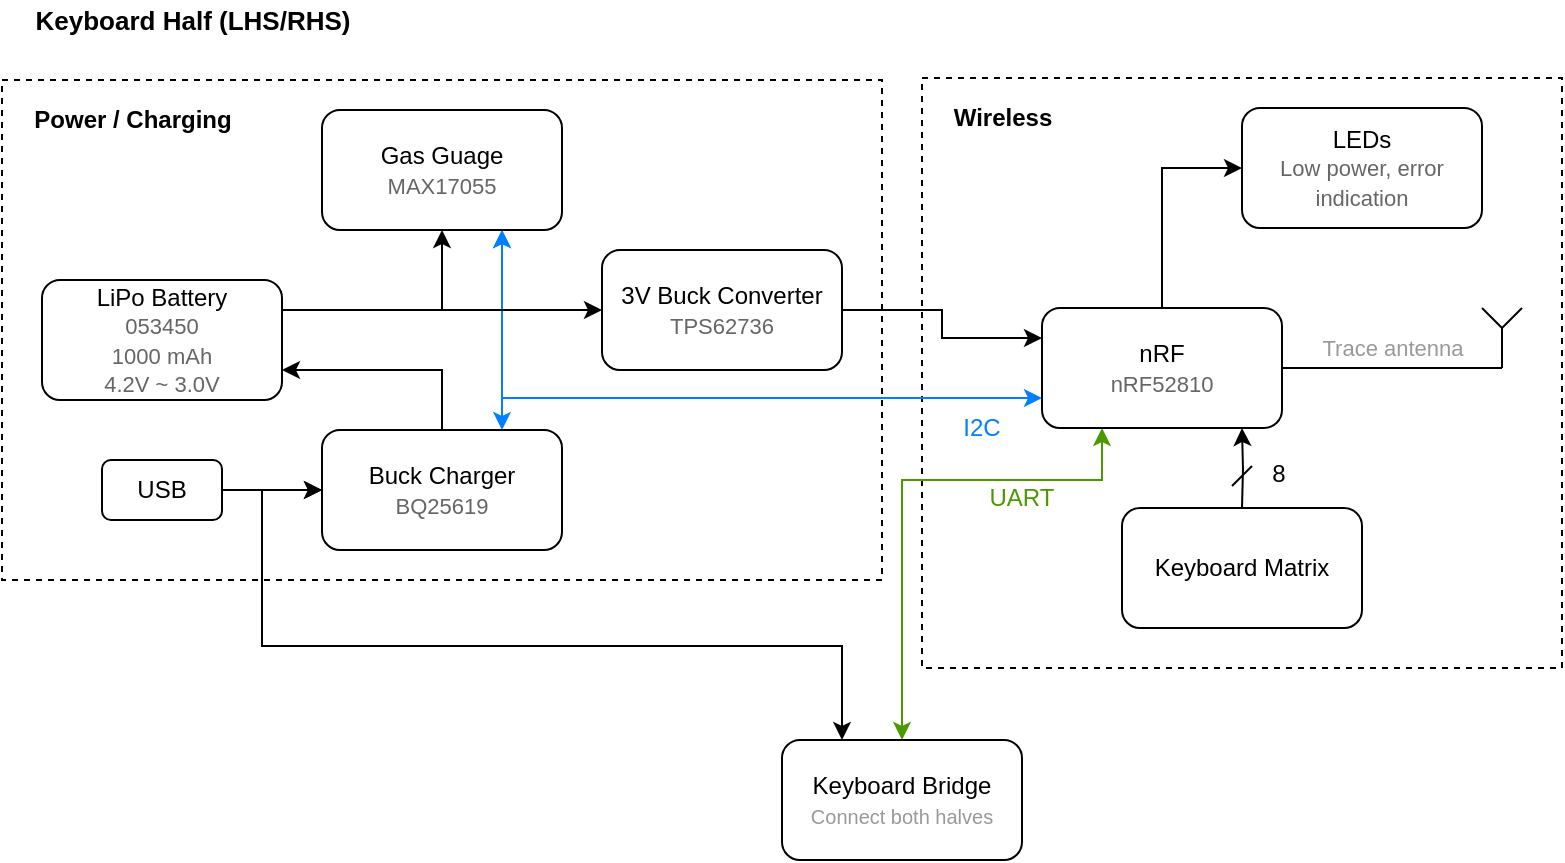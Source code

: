 <mxfile version="13.1.3" type="device"><diagram id="nRAzFiyhY7rRYA1HZs4E" name="Page-1"><mxGraphModel dx="919" dy="624" grid="1" gridSize="10" guides="1" tooltips="1" connect="1" arrows="1" fold="1" page="1" pageScale="1" pageWidth="850" pageHeight="1100" math="0" shadow="0"><root><mxCell id="0"/><mxCell id="1" parent="0"/><mxCell id="SeMhwb24BVt95dT63phg-7" value="" style="rounded=0;whiteSpace=wrap;html=1;fillColor=none;dashed=1;" vertex="1" parent="1"><mxGeometry x="500" y="239" width="320" height="295" as="geometry"/></mxCell><mxCell id="SeMhwb24BVt95dT63phg-6" value="" style="rounded=0;whiteSpace=wrap;html=1;fillColor=none;dashed=1;" vertex="1" parent="1"><mxGeometry x="40" y="240" width="440" height="250" as="geometry"/></mxCell><mxCell id="IOoZtOZ5te7OSGhODJY4-9" style="edgeStyle=orthogonalEdgeStyle;rounded=0;orthogonalLoop=1;jettySize=auto;html=1;" parent="1" edge="1"><mxGeometry relative="1" as="geometry"><mxPoint x="660" y="454" as="sourcePoint"/><mxPoint x="660" y="414" as="targetPoint"/></mxGeometry></mxCell><mxCell id="IOoZtOZ5te7OSGhODJY4-3" value="Keyboard Matrix" style="whiteSpace=wrap;html=1;rounded=1;" parent="1" vertex="1"><mxGeometry x="600" y="454" width="120" height="60" as="geometry"/></mxCell><mxCell id="IOoZtOZ5te7OSGhODJY4-76" style="edgeStyle=orthogonalEdgeStyle;rounded=0;orthogonalLoop=1;jettySize=auto;html=1;exitX=0.5;exitY=0;exitDx=0;exitDy=0;entryX=0;entryY=0.5;entryDx=0;entryDy=0;startArrow=none;startFill=0;strokeColor=#000000;fillColor=#ffffff;fontColor=#000000;endArrow=classic;endFill=1;" parent="1" source="IOoZtOZ5te7OSGhODJY4-4" target="IOoZtOZ5te7OSGhODJY4-75" edge="1"><mxGeometry relative="1" as="geometry"/></mxCell><mxCell id="SeMhwb24BVt95dT63phg-8" style="edgeStyle=orthogonalEdgeStyle;rounded=0;orthogonalLoop=1;jettySize=auto;html=1;exitX=0;exitY=0.75;exitDx=0;exitDy=0;entryX=0.75;entryY=1;entryDx=0;entryDy=0;startArrow=classic;startFill=1;strokeColor=#007FFF;" edge="1" parent="1" source="IOoZtOZ5te7OSGhODJY4-4" target="IOoZtOZ5te7OSGhODJY4-77"><mxGeometry relative="1" as="geometry"/></mxCell><mxCell id="SeMhwb24BVt95dT63phg-16" style="edgeStyle=orthogonalEdgeStyle;rounded=0;orthogonalLoop=1;jettySize=auto;html=1;exitX=0.25;exitY=1;exitDx=0;exitDy=0;entryX=0.5;entryY=0;entryDx=0;entryDy=0;startArrow=classic;startFill=1;strokeColor=#4D9900;fontColor=#000000;" edge="1" parent="1" source="IOoZtOZ5te7OSGhODJY4-4" target="SeMhwb24BVt95dT63phg-14"><mxGeometry relative="1" as="geometry"><Array as="points"><mxPoint x="590" y="440"/><mxPoint x="490" y="440"/></Array></mxGeometry></mxCell><mxCell id="IOoZtOZ5te7OSGhODJY4-4" value="nRF&lt;br&gt;&lt;font style=&quot;font-size: 11px&quot; color=&quot;#666666&quot;&gt;nRF52810&lt;/font&gt;" style="whiteSpace=wrap;html=1;rounded=1;" parent="1" vertex="1"><mxGeometry x="560" y="354" width="120" height="60" as="geometry"/></mxCell><mxCell id="IOoZtOZ5te7OSGhODJY4-13" value="" style="endArrow=none;html=1;exitX=1;exitY=0.5;exitDx=0;exitDy=0;" parent="1" source="IOoZtOZ5te7OSGhODJY4-4" edge="1"><mxGeometry width="50" height="50" relative="1" as="geometry"><mxPoint x="730" y="414" as="sourcePoint"/><mxPoint x="790" y="384" as="targetPoint"/></mxGeometry></mxCell><mxCell id="IOoZtOZ5te7OSGhODJY4-18" value="&lt;font style=&quot;font-size: 11px&quot; color=&quot;#999999&quot;&gt;Trace antenna&lt;/font&gt;" style="text;html=1;align=center;verticalAlign=middle;resizable=0;points=[];autosize=1;" parent="1" vertex="1"><mxGeometry x="690" y="364" width="90" height="20" as="geometry"/></mxCell><mxCell id="IOoZtOZ5te7OSGhODJY4-19" value="" style="group" parent="1" vertex="1" connectable="0"><mxGeometry x="780" y="354" width="20" height="20" as="geometry"/></mxCell><mxCell id="IOoZtOZ5te7OSGhODJY4-14" value="" style="endArrow=none;html=1;" parent="IOoZtOZ5te7OSGhODJY4-19" edge="1"><mxGeometry width="50" height="50" relative="1" as="geometry"><mxPoint x="10" y="30" as="sourcePoint"/><mxPoint x="10" y="10" as="targetPoint"/></mxGeometry></mxCell><mxCell id="IOoZtOZ5te7OSGhODJY4-15" value="" style="endArrow=none;html=1;" parent="IOoZtOZ5te7OSGhODJY4-19" edge="1"><mxGeometry width="50" height="50" relative="1" as="geometry"><mxPoint x="10" y="10" as="sourcePoint"/><mxPoint x="20" as="targetPoint"/></mxGeometry></mxCell><mxCell id="IOoZtOZ5te7OSGhODJY4-16" value="" style="endArrow=none;html=1;" parent="IOoZtOZ5te7OSGhODJY4-19" edge="1"><mxGeometry width="50" height="50" relative="1" as="geometry"><mxPoint x="10" y="10" as="sourcePoint"/><mxPoint as="targetPoint"/></mxGeometry></mxCell><mxCell id="IOoZtOZ5te7OSGhODJY4-40" value="" style="endArrow=none;html=1;strokeColor=#000000;fontColor=#67AB9F;" parent="1" edge="1"><mxGeometry width="50" height="50" relative="1" as="geometry"><mxPoint x="655" y="443" as="sourcePoint"/><mxPoint x="665" y="433" as="targetPoint"/></mxGeometry></mxCell><mxCell id="IOoZtOZ5te7OSGhODJY4-41" value="8" style="text;html=1;align=center;verticalAlign=middle;resizable=0;points=[];autosize=1;fontColor=#000000;" parent="1" vertex="1"><mxGeometry x="668" y="427" width="20" height="20" as="geometry"/></mxCell><mxCell id="IOoZtOZ5te7OSGhODJY4-84" style="edgeStyle=orthogonalEdgeStyle;rounded=0;orthogonalLoop=1;jettySize=auto;html=1;exitX=1;exitY=0.5;exitDx=0;exitDy=0;startArrow=none;startFill=0;endArrow=classic;endFill=1;strokeColor=#000000;fillColor=#ffffff;fontColor=#000000;entryX=0;entryY=0.25;entryDx=0;entryDy=0;" parent="1" source="IOoZtOZ5te7OSGhODJY4-66" target="IOoZtOZ5te7OSGhODJY4-4" edge="1"><mxGeometry relative="1" as="geometry"><mxPoint x="550" y="345" as="targetPoint"/></mxGeometry></mxCell><mxCell id="IOoZtOZ5te7OSGhODJY4-66" value="3V Buck Converter&lt;br&gt;&lt;font style=&quot;font-size: 11px&quot; color=&quot;#666666&quot;&gt;TPS62736&lt;/font&gt;" style="whiteSpace=wrap;html=1;rounded=1;" parent="1" vertex="1"><mxGeometry x="340" y="325" width="120" height="60" as="geometry"/></mxCell><mxCell id="IOoZtOZ5te7OSGhODJY4-75" value="LEDs&lt;br&gt;&lt;font style=&quot;font-size: 11px&quot; color=&quot;#666666&quot;&gt;Low power, error indication&lt;br&gt;&lt;/font&gt;" style="whiteSpace=wrap;html=1;rounded=1;" parent="1" vertex="1"><mxGeometry x="660" y="254" width="120" height="60" as="geometry"/></mxCell><mxCell id="IOoZtOZ5te7OSGhODJY4-83" style="edgeStyle=orthogonalEdgeStyle;rounded=0;orthogonalLoop=1;jettySize=auto;html=1;exitX=0.5;exitY=1;exitDx=0;exitDy=0;startArrow=classic;startFill=1;strokeColor=#000000;fillColor=#ffffff;fontColor=#000000;endArrow=none;endFill=0;" parent="1" source="IOoZtOZ5te7OSGhODJY4-77" edge="1"><mxGeometry relative="1" as="geometry"><mxPoint x="260" y="355" as="targetPoint"/></mxGeometry></mxCell><mxCell id="SeMhwb24BVt95dT63phg-9" style="edgeStyle=orthogonalEdgeStyle;rounded=0;orthogonalLoop=1;jettySize=auto;html=1;exitX=0.75;exitY=1;exitDx=0;exitDy=0;entryX=0.75;entryY=0;entryDx=0;entryDy=0;startArrow=classic;startFill=1;strokeColor=#007FFF;" edge="1" parent="1" source="IOoZtOZ5te7OSGhODJY4-77" target="BnRUWrt0VPpcdXrXtadj-8"><mxGeometry relative="1" as="geometry"/></mxCell><mxCell id="IOoZtOZ5te7OSGhODJY4-77" value="Gas Guage&lt;br&gt;&lt;font color=&quot;#666666&quot;&gt;&lt;span style=&quot;font-size: 11px&quot;&gt;MAX17055&lt;/span&gt;&lt;/font&gt;" style="whiteSpace=wrap;html=1;rounded=1;" parent="1" vertex="1"><mxGeometry x="200" y="255" width="120" height="60" as="geometry"/></mxCell><mxCell id="IOoZtOZ5te7OSGhODJY4-81" style="edgeStyle=orthogonalEdgeStyle;rounded=0;orthogonalLoop=1;jettySize=auto;html=1;startArrow=none;startFill=0;strokeColor=#000000;fillColor=#ffffff;fontColor=#000000;entryX=0;entryY=0.5;entryDx=0;entryDy=0;exitX=1;exitY=0.25;exitDx=0;exitDy=0;" parent="1" source="BnRUWrt0VPpcdXrXtadj-5" target="IOoZtOZ5te7OSGhODJY4-66" edge="1"><mxGeometry relative="1" as="geometry"><mxPoint x="360" y="355" as="targetPoint"/><mxPoint x="230" y="355" as="sourcePoint"/></mxGeometry></mxCell><mxCell id="BnRUWrt0VPpcdXrXtadj-5" value="LiPo Battery&lt;br&gt;&lt;font color=&quot;#666666&quot;&gt;&lt;span style=&quot;font-size: 11px&quot;&gt;053450&lt;/span&gt;&lt;br&gt;&lt;span style=&quot;font-size: 11px&quot;&gt;1000 mAh&lt;/span&gt;&lt;br&gt;&lt;span style=&quot;font-size: 11px&quot;&gt;4.2V ~ 3.0V&lt;/span&gt;&lt;br&gt;&lt;/font&gt;" style="whiteSpace=wrap;html=1;rounded=1;" parent="1" vertex="1"><mxGeometry x="60" y="340" width="120" height="60" as="geometry"/></mxCell><mxCell id="BnRUWrt0VPpcdXrXtadj-14" style="edgeStyle=orthogonalEdgeStyle;rounded=0;orthogonalLoop=1;jettySize=auto;html=1;exitX=1;exitY=0.5;exitDx=0;exitDy=0;entryX=0;entryY=0.5;entryDx=0;entryDy=0;startArrow=none;startFill=0;endArrow=classic;endFill=1;strokeWidth=1;" parent="1" source="BnRUWrt0VPpcdXrXtadj-7" target="BnRUWrt0VPpcdXrXtadj-8" edge="1"><mxGeometry relative="1" as="geometry"/></mxCell><mxCell id="BnRUWrt0VPpcdXrXtadj-7" value="USB" style="rounded=1;whiteSpace=wrap;html=1;labelBackgroundColor=none;fillColor=#ffffff;fontColor=#000000;" parent="1" vertex="1"><mxGeometry x="90" y="430" width="60" height="30" as="geometry"/></mxCell><mxCell id="BnRUWrt0VPpcdXrXtadj-16" style="edgeStyle=orthogonalEdgeStyle;rounded=0;orthogonalLoop=1;jettySize=auto;html=1;exitX=0.5;exitY=0;exitDx=0;exitDy=0;entryX=1;entryY=0.75;entryDx=0;entryDy=0;startArrow=none;startFill=0;endArrow=classic;endFill=1;strokeWidth=1;" parent="1" source="BnRUWrt0VPpcdXrXtadj-8" target="BnRUWrt0VPpcdXrXtadj-5" edge="1"><mxGeometry relative="1" as="geometry"/></mxCell><mxCell id="BnRUWrt0VPpcdXrXtadj-8" value="Buck Charger&lt;br&gt;&lt;font style=&quot;font-size: 11px&quot; color=&quot;#666666&quot;&gt;BQ25619&lt;/font&gt;" style="rounded=1;whiteSpace=wrap;html=1;labelBackgroundColor=none;fillColor=#ffffff;fontColor=#000000;" parent="1" vertex="1"><mxGeometry x="200" y="415" width="120" height="60" as="geometry"/></mxCell><mxCell id="BnRUWrt0VPpcdXrXtadj-21" value="&lt;b&gt;Power / Charging&lt;/b&gt;" style="text;html=1;align=center;verticalAlign=middle;resizable=0;points=[];autosize=1;" parent="1" vertex="1"><mxGeometry x="50" y="250" width="110" height="20" as="geometry"/></mxCell><mxCell id="SeMhwb24BVt95dT63phg-10" value="I2C" style="text;html=1;strokeColor=none;fillColor=none;align=center;verticalAlign=middle;whiteSpace=wrap;rounded=0;dashed=1;fontColor=#007FFF;" vertex="1" parent="1"><mxGeometry x="510" y="404" width="40" height="20" as="geometry"/></mxCell><mxCell id="SeMhwb24BVt95dT63phg-11" value="&lt;b&gt;Wireless&lt;/b&gt;" style="text;html=1;align=center;verticalAlign=middle;resizable=0;points=[];autosize=1;" vertex="1" parent="1"><mxGeometry x="510" y="249" width="60" height="20" as="geometry"/></mxCell><mxCell id="SeMhwb24BVt95dT63phg-15" style="edgeStyle=orthogonalEdgeStyle;rounded=0;orthogonalLoop=1;jettySize=auto;html=1;exitX=0.25;exitY=0;exitDx=0;exitDy=0;entryX=0;entryY=0.5;entryDx=0;entryDy=0;startArrow=classic;startFill=1;strokeColor=#000000;fontColor=#000000;" edge="1" parent="1" source="SeMhwb24BVt95dT63phg-14" target="BnRUWrt0VPpcdXrXtadj-8"><mxGeometry relative="1" as="geometry"><Array as="points"><mxPoint x="460" y="523"/><mxPoint x="170" y="523"/><mxPoint x="170" y="445"/></Array></mxGeometry></mxCell><mxCell id="SeMhwb24BVt95dT63phg-14" value="Keyboard Bridge&lt;br&gt;&lt;font color=&quot;#999999&quot; style=&quot;font-size: 10px&quot;&gt;Connect both halves&lt;/font&gt;" style="rounded=1;whiteSpace=wrap;html=1;labelBackgroundColor=none;fillColor=#ffffff;fontColor=#000000;" vertex="1" parent="1"><mxGeometry x="430" y="570" width="120" height="60" as="geometry"/></mxCell><mxCell id="SeMhwb24BVt95dT63phg-17" value="UART" style="text;html=1;strokeColor=none;fillColor=none;align=center;verticalAlign=middle;whiteSpace=wrap;rounded=0;dashed=1;fontColor=#4D9900;" vertex="1" parent="1"><mxGeometry x="530" y="439" width="40" height="20" as="geometry"/></mxCell><mxCell id="SeMhwb24BVt95dT63phg-18" value="&lt;b style=&quot;font-size: 13px&quot;&gt;Keyboard Half (LHS/RHS)&lt;/b&gt;" style="text;html=1;align=center;verticalAlign=middle;resizable=0;points=[];autosize=1;fontSize=13;" vertex="1" parent="1"><mxGeometry x="50" y="200" width="170" height="20" as="geometry"/></mxCell></root></mxGraphModel></diagram></mxfile>